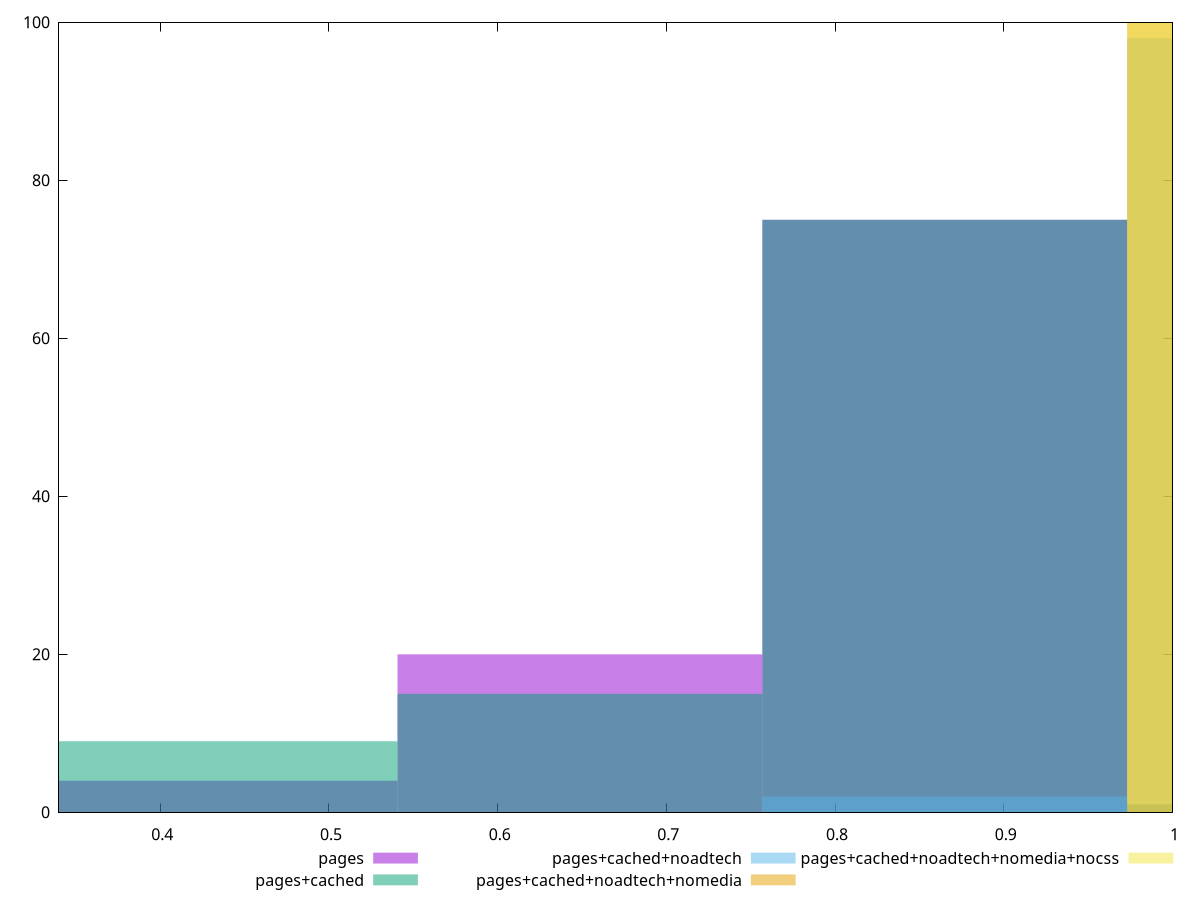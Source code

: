 reset

$pages <<EOF
0.43252369469336305 4
0.6487855420400446 20
0.8650473893867261 75
1.0813092367334076 1
EOF

$pagesCached <<EOF
0.43252369469336305 9
0.6487855420400446 15
0.8650473893867261 75
1.0813092367334076 1
EOF

$pagesCachedNoadtech <<EOF
1.0813092367334076 98
0.8650473893867261 2
EOF

$pagesCachedNoadtechNomedia <<EOF
1.0813092367334076 100
EOF

$pagesCachedNoadtechNomediaNocss <<EOF
1.0813092367334076 100
EOF

set key outside below
set boxwidth 0.21626184734668152
set xrange [0.34:1]
set yrange [0:100]
set trange [0:100]
set style fill transparent solid 0.5 noborder
set terminal svg size 640, 530 enhanced background rgb 'white'
set output "report_00017_2021-02-10T15-08-03.406Z/total-blocking-time/comparison/histogram/all_score.svg"

plot $pages title "pages" with boxes, \
     $pagesCached title "pages+cached" with boxes, \
     $pagesCachedNoadtech title "pages+cached+noadtech" with boxes, \
     $pagesCachedNoadtechNomedia title "pages+cached+noadtech+nomedia" with boxes, \
     $pagesCachedNoadtechNomediaNocss title "pages+cached+noadtech+nomedia+nocss" with boxes

reset
